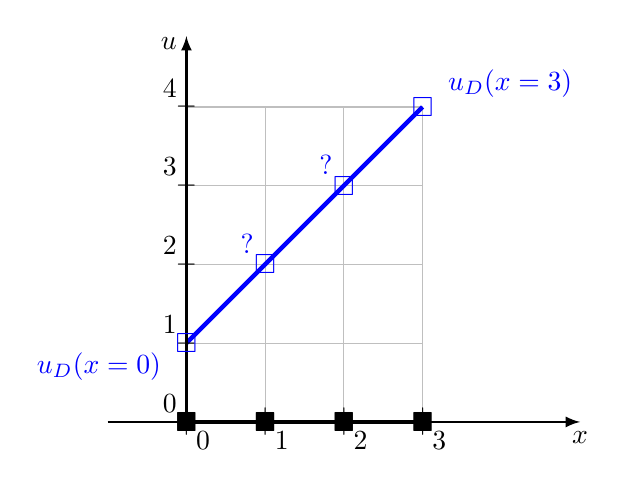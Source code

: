 
\begin{tikzpicture}[scale=1]

	% GRAPHE #1
    \begin{scope}
		\pgfmathsetmacro{\ox}{0};
		\pgfmathsetmacro{\ca}{1};
		%\pgfmathsetmacro{\cb}{1};

        %\clip (\ox-3,-2) rectangle (\ox+5,4);
        %grille    
    	\draw[thin, gray!50] (\ox,0) grid[step=1] ++(3,4);
    	% fct
        %\draw[thick, blue] plot[domain=-1:0] ({\ox+\x, \ca*\x+\cb});
        \draw[ultra thick, blue] plot[domain=0:3] ({\ox+\x, \ca*\x+1});
    
        %axes
        \draw[thick,->, >=latex] (\ox-1,0) -- ++(6,0);
        \draw[thick,->, >=latex] (\ox,-0.1) -- ++(0,5);
        \draw (\ox+5,0) node[anchor=north] {$x$};
        \draw (\ox+0,5) node[anchor=north east] {$u$};
    	% annotations    
    	%\draw[blue] (\ox-2,1.) node[anchor=north] {$E_1(x)$};

    \foreach \x in {0,...,3}
    {
        \draw (\x,0) node[below right] {\x};
        \draw (\x,0) node {$|$};
        \draw (\x,0) node {$\blacksquare$};

    }
    \foreach \x in {0,...,4}
    {
        \draw (0,\x) node[above left] {\x};
        \draw (0,\x) node {$-$};
    }
	\draw[ultra thick] (0,0) -- ++(3,0);
    \draw[ultra thick, blue] (0,1) node {$\square$} ;
    \draw[ultra thick, blue] (1,2) node {$\square$} node[above left] {$?$};
    \draw[ultra thick, blue] (2,3) node {$\square$} node[above left] {$?$} ;
    \draw[ultra thick, blue] (3,4) node {$\square$} ;

	\draw[blue] (-0.2,1) node[below left] {$u_D(x=0)$} ;
	\draw[blue] (3.2,4) node[above right] {$u_D(x=3)$} ;

	\end{scope}

\end{tikzpicture}
